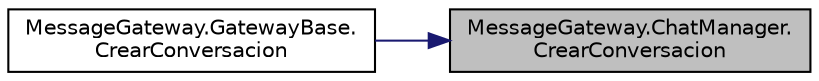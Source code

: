 digraph "MessageGateway.ChatManager.CrearConversacion"
{
 // INTERACTIVE_SVG=YES
 // LATEX_PDF_SIZE
  edge [fontname="Helvetica",fontsize="10",labelfontname="Helvetica",labelfontsize="10"];
  node [fontname="Helvetica",fontsize="10",shape=record];
  rankdir="RL";
  Node1 [label="MessageGateway.ChatManager.\lCrearConversacion",height=0.2,width=0.4,color="black", fillcolor="grey75", style="filled", fontcolor="black",tooltip="Crea una nueva conversación con un usuario."];
  Node1 -> Node2 [dir="back",color="midnightblue",fontsize="10",style="solid",fontname="Helvetica"];
  Node2 [label="MessageGateway.GatewayBase.\lCrearConversacion",height=0.2,width=0.4,color="black", fillcolor="white", style="filled",URL="$classMessageGateway_1_1GatewayBase.html#a189abf1a47969da72679ec066ebecbdc",tooltip="Crea una nueva conversación con un usuario."];
}
